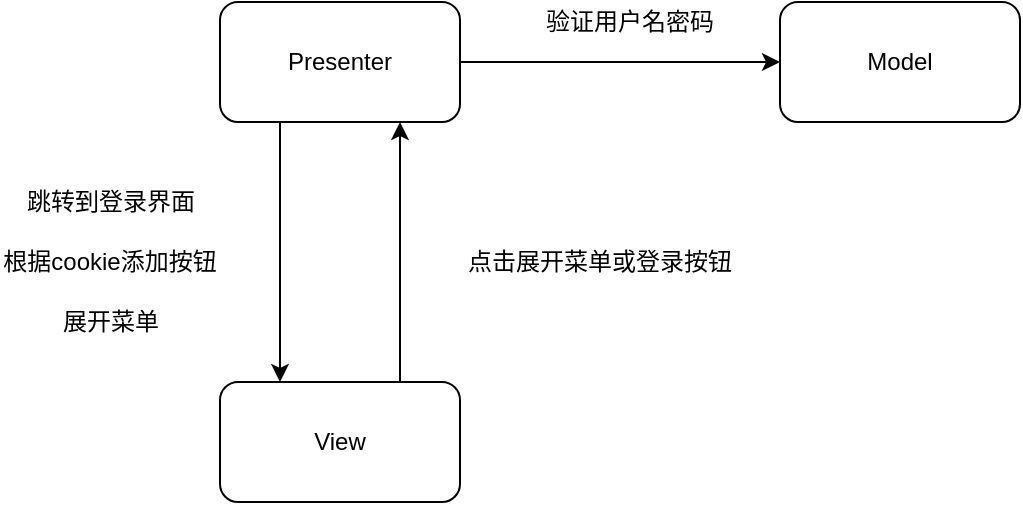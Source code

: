 <mxfile>
    <diagram id="J2mtkIRDtUTpVi59_xy5" name="第 1 页">
        <mxGraphModel dx="828" dy="625" grid="1" gridSize="10" guides="1" tooltips="1" connect="1" arrows="1" fold="1" page="1" pageScale="1" pageWidth="827" pageHeight="1169" math="0" shadow="0">
            <root>
                <mxCell id="0"/>
                <mxCell id="1" parent="0"/>
                <mxCell id="4" style="edgeStyle=orthogonalEdgeStyle;rounded=0;orthogonalLoop=1;jettySize=auto;html=1;exitX=0.25;exitY=1;exitDx=0;exitDy=0;entryX=0.25;entryY=0;entryDx=0;entryDy=0;" edge="1" parent="1" source="2" target="3">
                    <mxGeometry relative="1" as="geometry"/>
                </mxCell>
                <mxCell id="9" style="edgeStyle=orthogonalEdgeStyle;rounded=0;orthogonalLoop=1;jettySize=auto;html=1;exitX=1;exitY=0.5;exitDx=0;exitDy=0;entryX=0;entryY=0.5;entryDx=0;entryDy=0;" edge="1" parent="1" source="2" target="8">
                    <mxGeometry relative="1" as="geometry"/>
                </mxCell>
                <mxCell id="2" value="Presenter" style="rounded=1;whiteSpace=wrap;html=1;" vertex="1" parent="1">
                    <mxGeometry x="190" y="190" width="120" height="60" as="geometry"/>
                </mxCell>
                <mxCell id="6" style="edgeStyle=orthogonalEdgeStyle;rounded=0;orthogonalLoop=1;jettySize=auto;html=1;exitX=0.75;exitY=0;exitDx=0;exitDy=0;entryX=0.75;entryY=1;entryDx=0;entryDy=0;" edge="1" parent="1" source="3" target="2">
                    <mxGeometry relative="1" as="geometry"/>
                </mxCell>
                <mxCell id="3" value="View" style="rounded=1;whiteSpace=wrap;html=1;" vertex="1" parent="1">
                    <mxGeometry x="190" y="380" width="120" height="60" as="geometry"/>
                </mxCell>
                <mxCell id="5" value="根据cookie添加按钮" style="text;html=1;strokeColor=none;fillColor=none;align=center;verticalAlign=middle;whiteSpace=wrap;rounded=0;" vertex="1" parent="1">
                    <mxGeometry x="80" y="310" width="110" height="20" as="geometry"/>
                </mxCell>
                <mxCell id="7" value="点击展开菜单或登录按钮" style="text;html=1;strokeColor=none;fillColor=none;align=center;verticalAlign=middle;whiteSpace=wrap;rounded=0;" vertex="1" parent="1">
                    <mxGeometry x="310" y="310" width="140" height="20" as="geometry"/>
                </mxCell>
                <mxCell id="8" value="Model" style="rounded=1;whiteSpace=wrap;html=1;" vertex="1" parent="1">
                    <mxGeometry x="470" y="190" width="120" height="60" as="geometry"/>
                </mxCell>
                <mxCell id="10" value="验证用户名密码" style="text;html=1;strokeColor=none;fillColor=none;align=center;verticalAlign=middle;whiteSpace=wrap;rounded=0;" vertex="1" parent="1">
                    <mxGeometry x="350" y="190" width="90" height="20" as="geometry"/>
                </mxCell>
                <mxCell id="11" value="展开菜单" style="text;html=1;strokeColor=none;fillColor=none;align=center;verticalAlign=middle;whiteSpace=wrap;rounded=0;" vertex="1" parent="1">
                    <mxGeometry x="107.5" y="340" width="55" height="20" as="geometry"/>
                </mxCell>
                <mxCell id="12" value="跳转到登录界面" style="text;html=1;strokeColor=none;fillColor=none;align=center;verticalAlign=middle;whiteSpace=wrap;rounded=0;" vertex="1" parent="1">
                    <mxGeometry x="87.5" y="280" width="95" height="20" as="geometry"/>
                </mxCell>
            </root>
        </mxGraphModel>
    </diagram>
</mxfile>